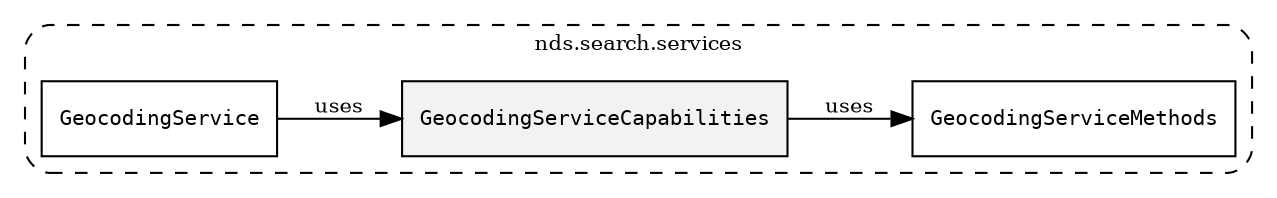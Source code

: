 /**
 * This dot file creates symbol collaboration diagram for GeocodingServiceCapabilities.
 */
digraph ZSERIO
{
    node [shape=box, fontsize=10];
    rankdir="LR";
    fontsize=10;
    tooltip="GeocodingServiceCapabilities collaboration diagram";

    subgraph "cluster_nds.search.services"
    {
        style="dashed, rounded";
        label="nds.search.services";
        tooltip="Package nds.search.services";
        href="../../../content/packages/nds.search.services.html#Package-nds-search-services";
        target="_parent";

        "GeocodingServiceCapabilities" [style="filled", fillcolor="#0000000D", target="_parent", label=<<font face="monospace"><table align="center" border="0" cellspacing="0" cellpadding="0"><tr><td href="../../../content/packages/nds.search.services.html#Structure-GeocodingServiceCapabilities" title="Structure defined in nds.search.services">GeocodingServiceCapabilities</td></tr></table></font>>];
        "GeocodingServiceMethods" [target="_parent", label=<<font face="monospace"><table align="center" border="0" cellspacing="0" cellpadding="0"><tr><td href="../../../content/packages/nds.search.services.html#Bitmask-GeocodingServiceMethods" title="Bitmask defined in nds.search.services">GeocodingServiceMethods</td></tr></table></font>>];
        "GeocodingService" [target="_parent", label=<<font face="monospace"><table align="center" border="0" cellspacing="0" cellpadding="0"><tr><td href="../../../content/packages/nds.search.services.html#Service-GeocodingService" title="Service defined in nds.search.services">GeocodingService</td></tr></table></font>>];
    }

    "GeocodingServiceCapabilities" -> "GeocodingServiceMethods" [label="uses", fontsize=10];
    "GeocodingService" -> "GeocodingServiceCapabilities" [label="uses", fontsize=10];
}

